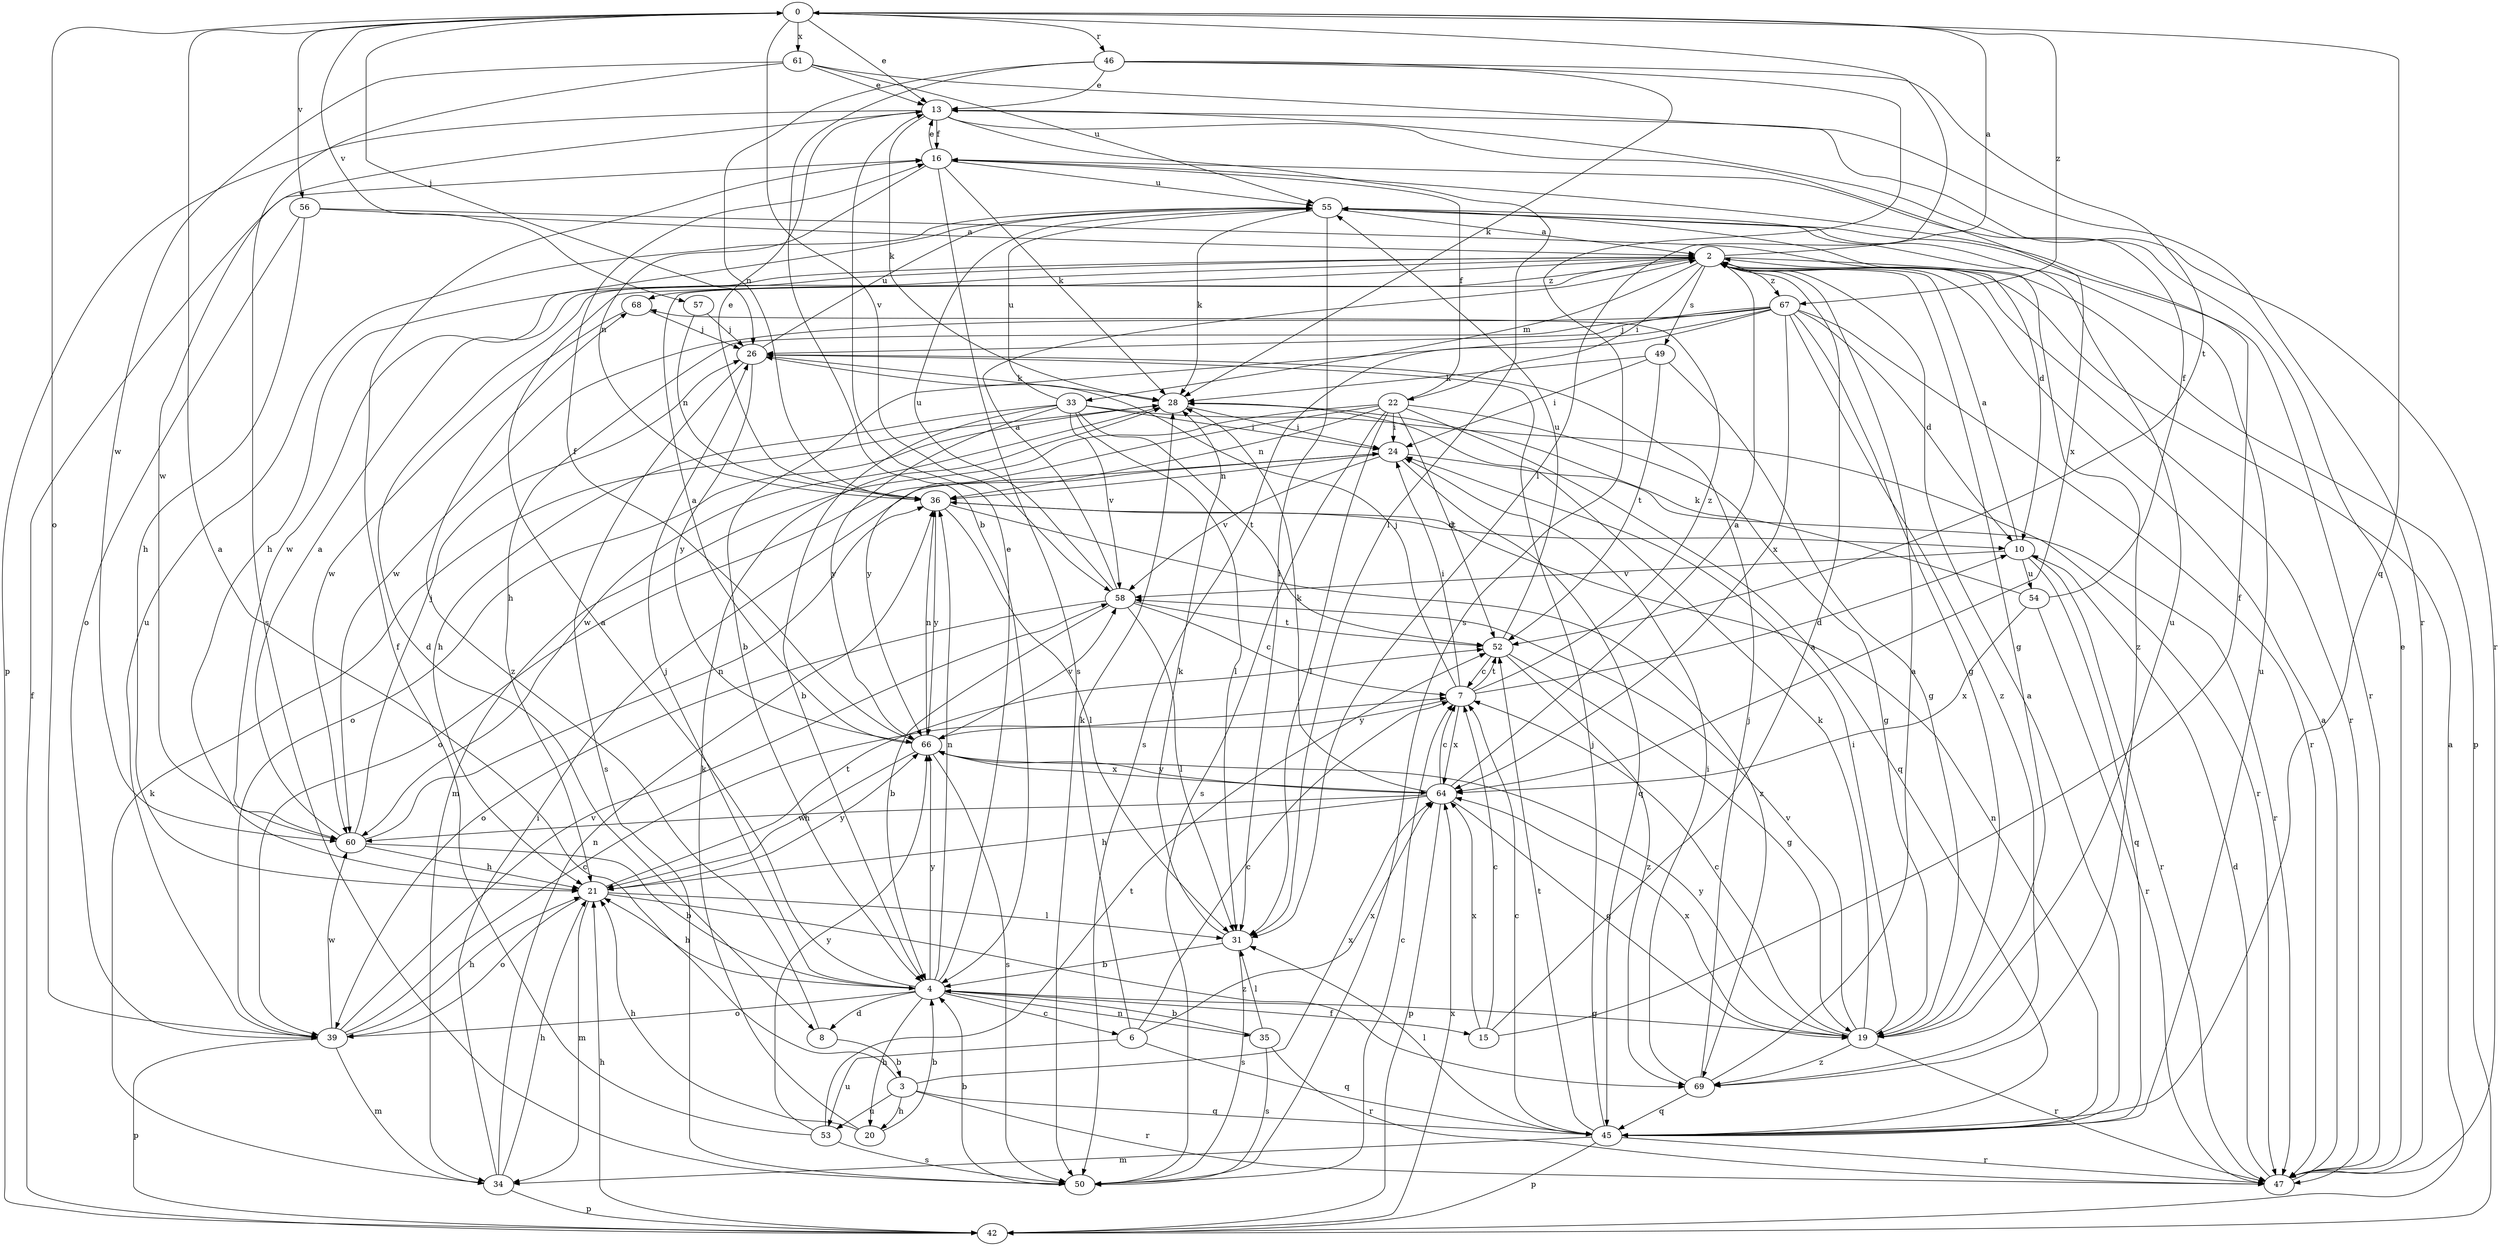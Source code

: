 strict digraph  {
0;
2;
3;
4;
6;
7;
8;
10;
13;
15;
16;
19;
20;
21;
22;
24;
26;
28;
31;
33;
34;
35;
36;
39;
42;
45;
46;
47;
49;
50;
52;
53;
54;
55;
56;
57;
58;
60;
61;
64;
66;
67;
68;
69;
0 -> 13  [label=e];
0 -> 26  [label=j];
0 -> 31  [label=l];
0 -> 39  [label=o];
0 -> 45  [label=q];
0 -> 46  [label=r];
0 -> 56  [label=v];
0 -> 57  [label=v];
0 -> 58  [label=v];
0 -> 61  [label=x];
0 -> 67  [label=z];
2 -> 0  [label=a];
2 -> 8  [label=d];
2 -> 19  [label=g];
2 -> 22  [label=i];
2 -> 33  [label=m];
2 -> 42  [label=p];
2 -> 47  [label=r];
2 -> 49  [label=s];
2 -> 60  [label=w];
2 -> 67  [label=z];
2 -> 68  [label=z];
3 -> 0  [label=a];
3 -> 20  [label=h];
3 -> 45  [label=q];
3 -> 47  [label=r];
3 -> 53  [label=u];
3 -> 64  [label=x];
4 -> 2  [label=a];
4 -> 6  [label=c];
4 -> 8  [label=d];
4 -> 13  [label=e];
4 -> 15  [label=f];
4 -> 19  [label=g];
4 -> 20  [label=h];
4 -> 21  [label=h];
4 -> 26  [label=j];
4 -> 35  [label=n];
4 -> 36  [label=n];
4 -> 39  [label=o];
4 -> 66  [label=y];
6 -> 7  [label=c];
6 -> 28  [label=k];
6 -> 45  [label=q];
6 -> 53  [label=u];
6 -> 64  [label=x];
7 -> 10  [label=d];
7 -> 24  [label=i];
7 -> 26  [label=j];
7 -> 52  [label=t];
7 -> 64  [label=x];
7 -> 66  [label=y];
7 -> 68  [label=z];
8 -> 3  [label=b];
8 -> 68  [label=z];
10 -> 2  [label=a];
10 -> 45  [label=q];
10 -> 47  [label=r];
10 -> 54  [label=u];
10 -> 58  [label=v];
13 -> 16  [label=f];
13 -> 28  [label=k];
13 -> 31  [label=l];
13 -> 42  [label=p];
13 -> 47  [label=r];
13 -> 60  [label=w];
13 -> 64  [label=x];
15 -> 2  [label=a];
15 -> 7  [label=c];
15 -> 16  [label=f];
15 -> 64  [label=x];
16 -> 13  [label=e];
16 -> 28  [label=k];
16 -> 36  [label=n];
16 -> 50  [label=s];
16 -> 55  [label=u];
19 -> 7  [label=c];
19 -> 24  [label=i];
19 -> 28  [label=k];
19 -> 47  [label=r];
19 -> 55  [label=u];
19 -> 58  [label=v];
19 -> 64  [label=x];
19 -> 66  [label=y];
19 -> 69  [label=z];
20 -> 4  [label=b];
20 -> 21  [label=h];
20 -> 28  [label=k];
21 -> 31  [label=l];
21 -> 34  [label=m];
21 -> 39  [label=o];
21 -> 52  [label=t];
21 -> 66  [label=y];
21 -> 69  [label=z];
22 -> 16  [label=f];
22 -> 19  [label=g];
22 -> 24  [label=i];
22 -> 31  [label=l];
22 -> 34  [label=m];
22 -> 36  [label=n];
22 -> 45  [label=q];
22 -> 50  [label=s];
22 -> 52  [label=t];
22 -> 66  [label=y];
24 -> 36  [label=n];
24 -> 39  [label=o];
24 -> 45  [label=q];
24 -> 47  [label=r];
24 -> 58  [label=v];
26 -> 28  [label=k];
26 -> 50  [label=s];
26 -> 55  [label=u];
26 -> 66  [label=y];
28 -> 24  [label=i];
28 -> 39  [label=o];
28 -> 60  [label=w];
31 -> 4  [label=b];
31 -> 28  [label=k];
31 -> 50  [label=s];
33 -> 4  [label=b];
33 -> 21  [label=h];
33 -> 24  [label=i];
33 -> 31  [label=l];
33 -> 47  [label=r];
33 -> 52  [label=t];
33 -> 55  [label=u];
33 -> 58  [label=v];
33 -> 66  [label=y];
34 -> 21  [label=h];
34 -> 24  [label=i];
34 -> 28  [label=k];
34 -> 36  [label=n];
34 -> 42  [label=p];
35 -> 4  [label=b];
35 -> 31  [label=l];
35 -> 47  [label=r];
35 -> 50  [label=s];
36 -> 10  [label=d];
36 -> 13  [label=e];
36 -> 31  [label=l];
36 -> 66  [label=y];
36 -> 69  [label=z];
39 -> 7  [label=c];
39 -> 21  [label=h];
39 -> 34  [label=m];
39 -> 42  [label=p];
39 -> 55  [label=u];
39 -> 58  [label=v];
39 -> 60  [label=w];
42 -> 2  [label=a];
42 -> 16  [label=f];
42 -> 21  [label=h];
42 -> 64  [label=x];
45 -> 2  [label=a];
45 -> 7  [label=c];
45 -> 26  [label=j];
45 -> 31  [label=l];
45 -> 34  [label=m];
45 -> 36  [label=n];
45 -> 42  [label=p];
45 -> 47  [label=r];
45 -> 52  [label=t];
45 -> 55  [label=u];
46 -> 4  [label=b];
46 -> 13  [label=e];
46 -> 28  [label=k];
46 -> 36  [label=n];
46 -> 50  [label=s];
46 -> 52  [label=t];
47 -> 2  [label=a];
47 -> 10  [label=d];
47 -> 13  [label=e];
49 -> 19  [label=g];
49 -> 24  [label=i];
49 -> 28  [label=k];
49 -> 52  [label=t];
50 -> 4  [label=b];
50 -> 7  [label=c];
52 -> 7  [label=c];
52 -> 19  [label=g];
52 -> 55  [label=u];
52 -> 69  [label=z];
53 -> 16  [label=f];
53 -> 50  [label=s];
53 -> 52  [label=t];
53 -> 66  [label=y];
54 -> 16  [label=f];
54 -> 28  [label=k];
54 -> 47  [label=r];
54 -> 64  [label=x];
55 -> 2  [label=a];
55 -> 21  [label=h];
55 -> 28  [label=k];
55 -> 31  [label=l];
55 -> 47  [label=r];
55 -> 69  [label=z];
56 -> 2  [label=a];
56 -> 10  [label=d];
56 -> 21  [label=h];
56 -> 39  [label=o];
57 -> 26  [label=j];
57 -> 36  [label=n];
58 -> 2  [label=a];
58 -> 4  [label=b];
58 -> 7  [label=c];
58 -> 31  [label=l];
58 -> 39  [label=o];
58 -> 52  [label=t];
58 -> 55  [label=u];
60 -> 2  [label=a];
60 -> 4  [label=b];
60 -> 21  [label=h];
60 -> 26  [label=j];
60 -> 36  [label=n];
61 -> 13  [label=e];
61 -> 47  [label=r];
61 -> 50  [label=s];
61 -> 55  [label=u];
61 -> 60  [label=w];
64 -> 2  [label=a];
64 -> 7  [label=c];
64 -> 19  [label=g];
64 -> 21  [label=h];
64 -> 28  [label=k];
64 -> 42  [label=p];
64 -> 60  [label=w];
64 -> 66  [label=y];
66 -> 2  [label=a];
66 -> 16  [label=f];
66 -> 21  [label=h];
66 -> 36  [label=n];
66 -> 50  [label=s];
66 -> 58  [label=v];
66 -> 64  [label=x];
67 -> 4  [label=b];
67 -> 10  [label=d];
67 -> 19  [label=g];
67 -> 21  [label=h];
67 -> 26  [label=j];
67 -> 47  [label=r];
67 -> 50  [label=s];
67 -> 60  [label=w];
67 -> 64  [label=x];
67 -> 69  [label=z];
68 -> 26  [label=j];
68 -> 60  [label=w];
69 -> 2  [label=a];
69 -> 24  [label=i];
69 -> 26  [label=j];
69 -> 45  [label=q];
}
